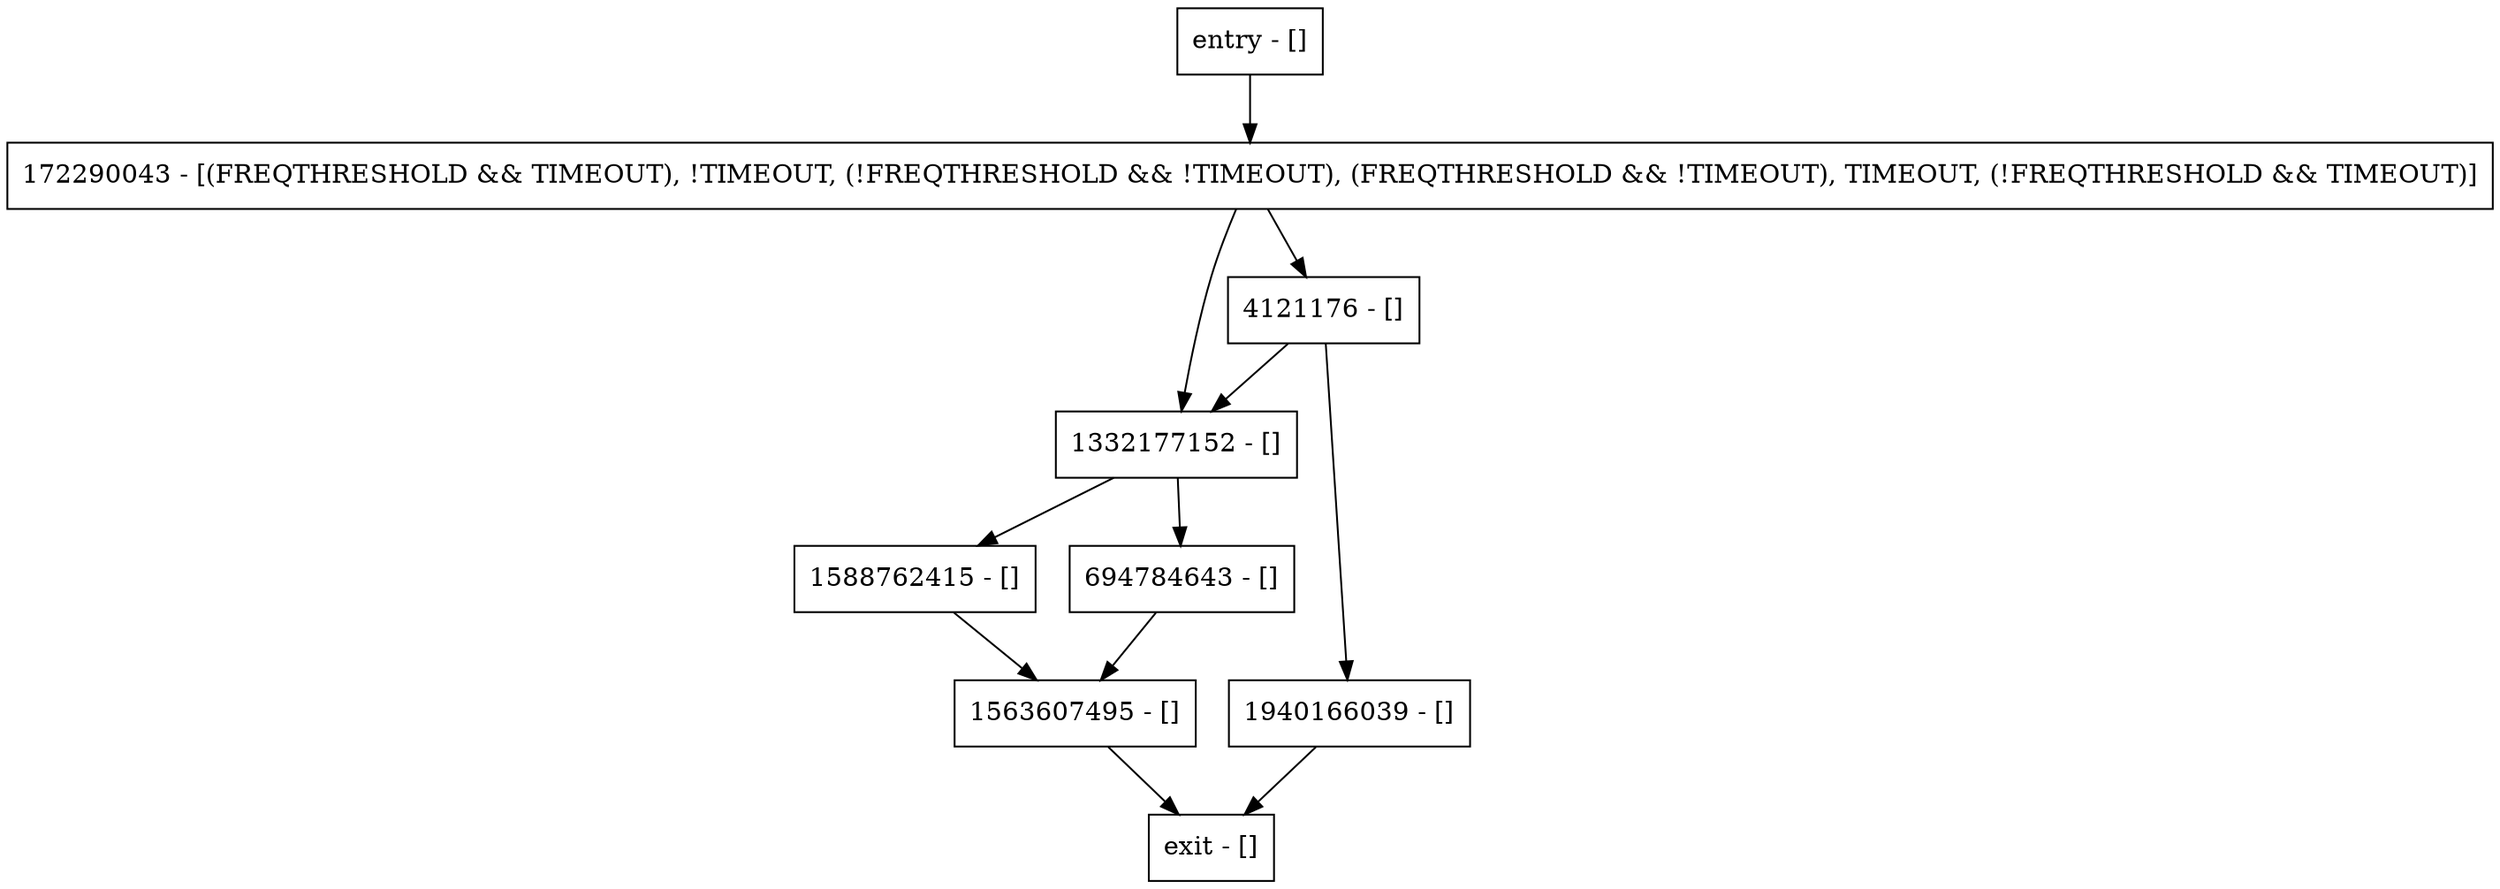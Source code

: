 digraph count {
node [shape=record];
entry [label="entry - []"];
exit [label="exit - []"];
1940166039 [label="1940166039 - []"];
1588762415 [label="1588762415 - []"];
1332177152 [label="1332177152 - []"];
4121176 [label="4121176 - []"];
694784643 [label="694784643 - []"];
1563607495 [label="1563607495 - []"];
172290043 [label="172290043 - [(FREQTHRESHOLD && TIMEOUT), !TIMEOUT, (!FREQTHRESHOLD && !TIMEOUT), (FREQTHRESHOLD && !TIMEOUT), TIMEOUT, (!FREQTHRESHOLD && TIMEOUT)]"];
entry;
exit;
entry -> 172290043;
1940166039 -> exit;
1588762415 -> 1563607495;
1332177152 -> 1588762415;
1332177152 -> 694784643;
4121176 -> 1940166039;
4121176 -> 1332177152;
694784643 -> 1563607495;
1563607495 -> exit;
172290043 -> 1332177152;
172290043 -> 4121176;
}
